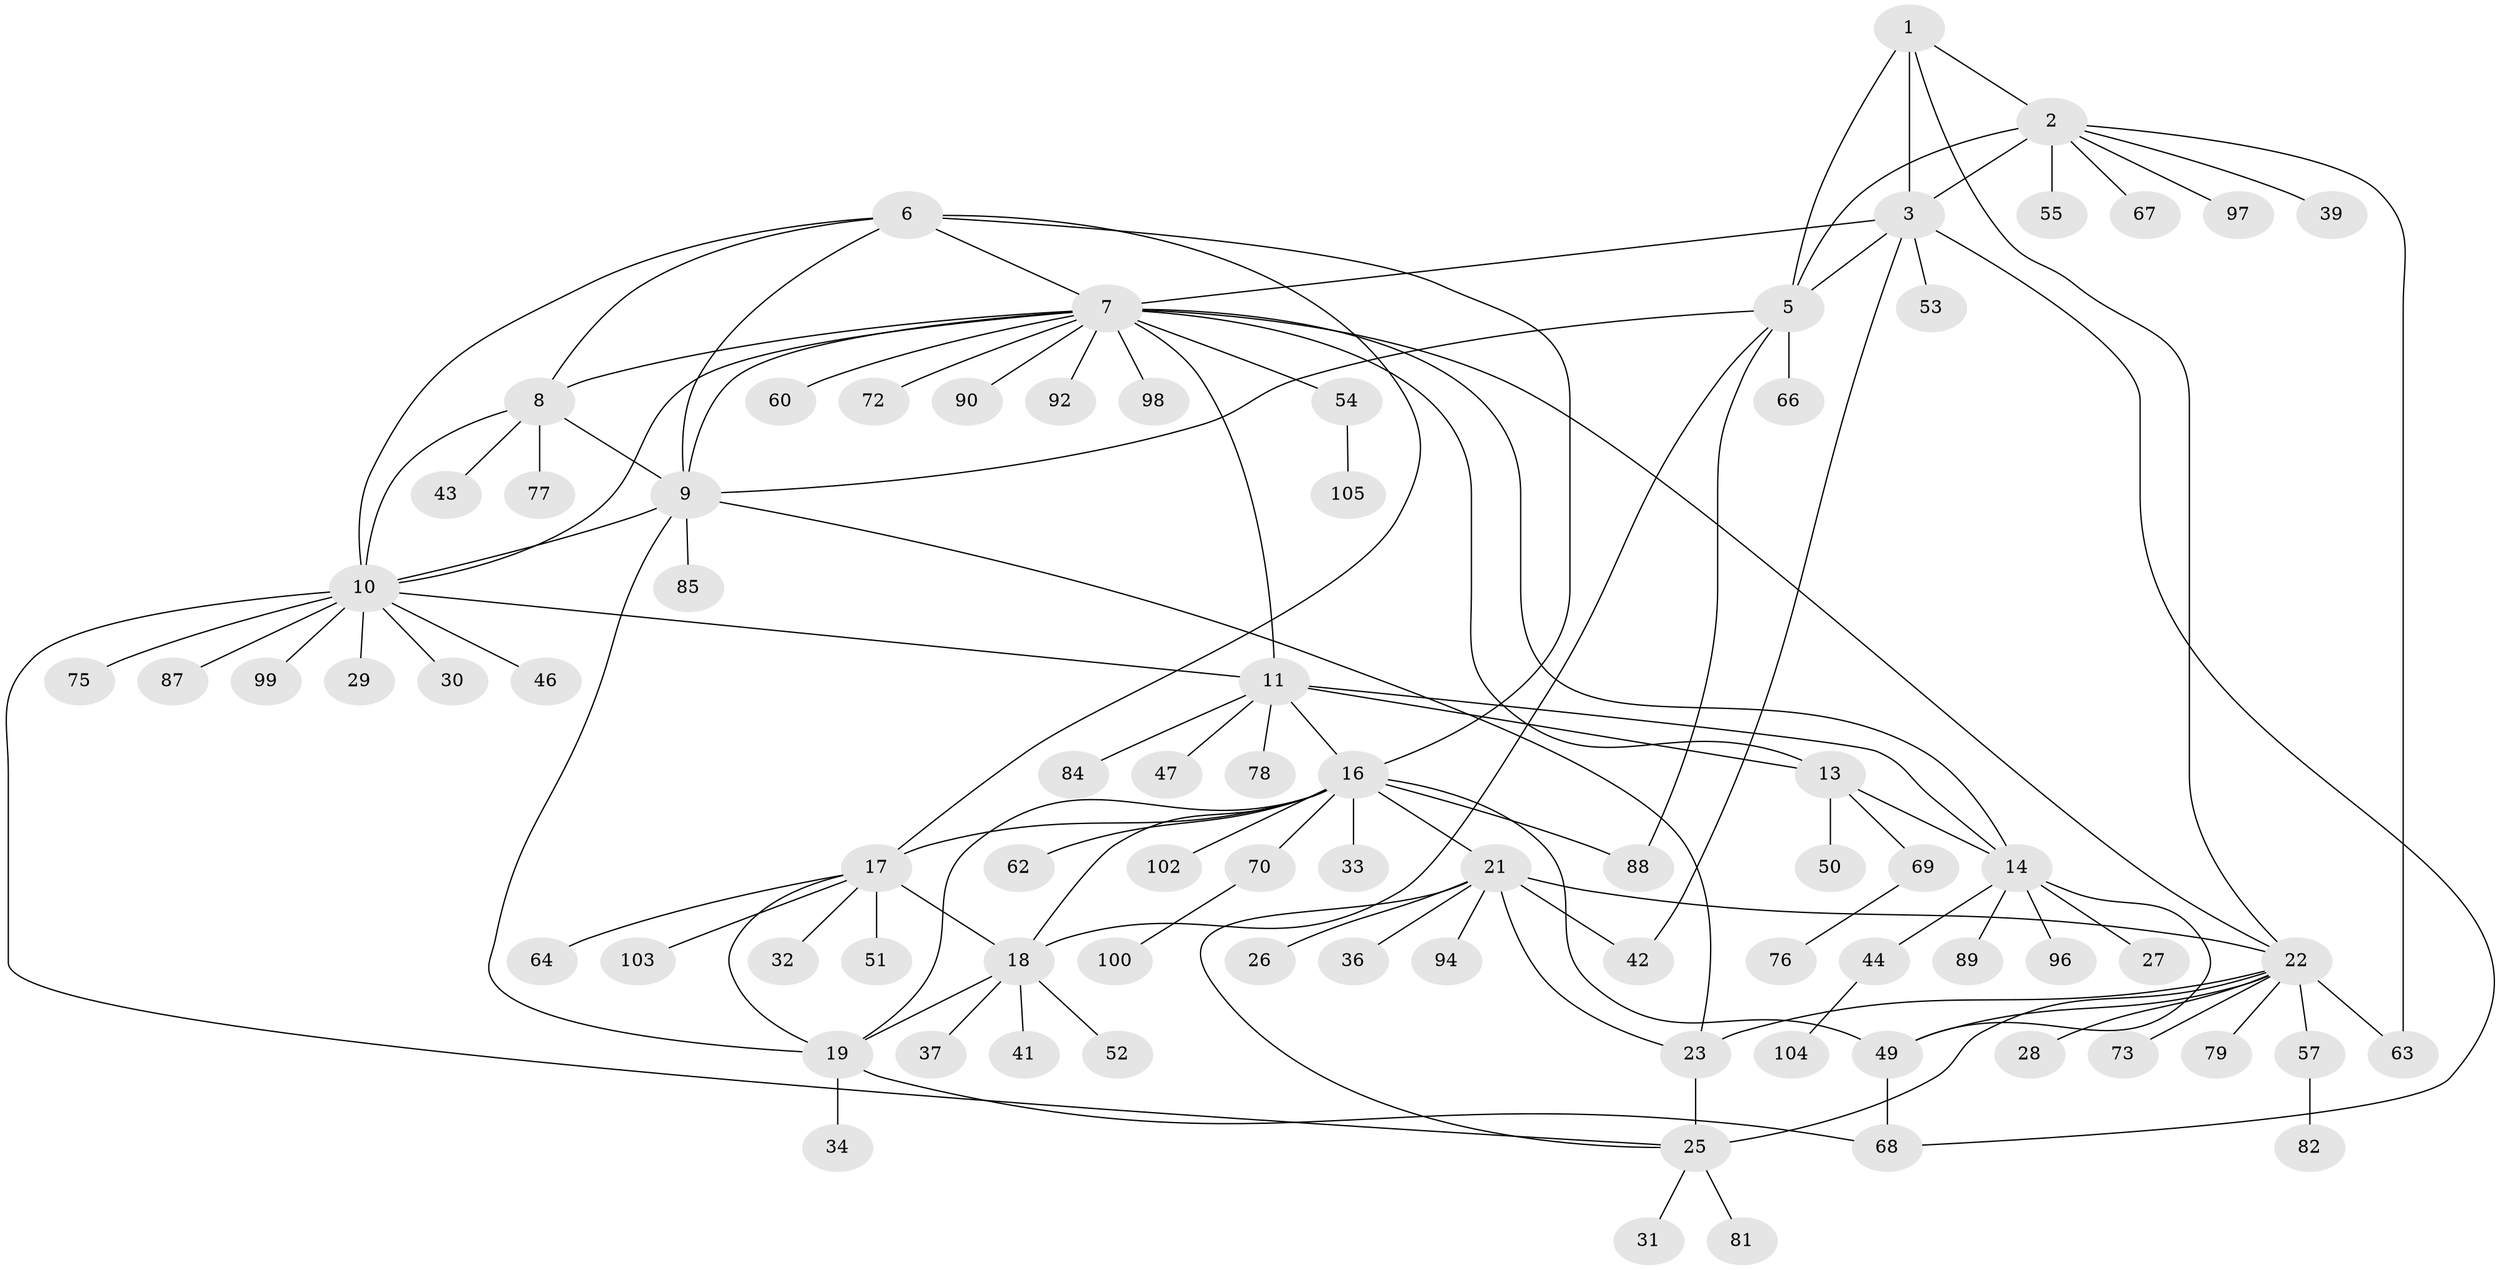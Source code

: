 // original degree distribution, {6: 0.02830188679245283, 10: 0.03773584905660377, 4: 0.02830188679245283, 8: 0.04716981132075472, 7: 0.07547169811320754, 9: 0.02830188679245283, 5: 0.018867924528301886, 1: 0.5754716981132075, 2: 0.10377358490566038, 3: 0.05660377358490566}
// Generated by graph-tools (version 1.1) at 2025/11/02/27/25 16:11:33]
// undirected, 81 vertices, 115 edges
graph export_dot {
graph [start="1"]
  node [color=gray90,style=filled];
  1 [super="+48"];
  2 [super="+56"];
  3 [super="+4"];
  5;
  6;
  7 [super="+15"];
  8 [super="+58"];
  9 [super="+71"];
  10 [super="+35"];
  11 [super="+12"];
  13 [super="+61"];
  14 [super="+59"];
  16 [super="+20"];
  17 [super="+74"];
  18 [super="+40"];
  19 [super="+91"];
  21 [super="+101"];
  22 [super="+24"];
  23;
  25 [super="+95"];
  26;
  27 [super="+65"];
  28;
  29;
  30;
  31;
  32 [super="+38"];
  33;
  34;
  36;
  37;
  39;
  41;
  42 [super="+86"];
  43;
  44 [super="+45"];
  46;
  47;
  49 [super="+93"];
  50;
  51;
  52;
  53;
  54;
  55;
  57 [super="+80"];
  60;
  62;
  63;
  64;
  66;
  67;
  68 [super="+83"];
  69;
  70;
  72;
  73;
  75;
  76;
  77;
  78;
  79;
  81;
  82;
  84;
  85;
  87;
  88;
  89;
  90 [super="+106"];
  92;
  94;
  96;
  97;
  98;
  99;
  100;
  102;
  103;
  104;
  105;
  1 -- 2;
  1 -- 3 [weight=2];
  1 -- 5;
  1 -- 22;
  2 -- 3 [weight=2];
  2 -- 5;
  2 -- 39;
  2 -- 55;
  2 -- 63;
  2 -- 67;
  2 -- 97;
  3 -- 5 [weight=2];
  3 -- 68;
  3 -- 42;
  3 -- 53;
  3 -- 7;
  5 -- 9;
  5 -- 18;
  5 -- 66;
  5 -- 88;
  6 -- 7;
  6 -- 8;
  6 -- 9;
  6 -- 10;
  6 -- 16;
  6 -- 17;
  7 -- 8;
  7 -- 9;
  7 -- 10;
  7 -- 60;
  7 -- 92;
  7 -- 98;
  7 -- 72;
  7 -- 11 [weight=2];
  7 -- 13;
  7 -- 14;
  7 -- 54;
  7 -- 22;
  7 -- 90;
  8 -- 9;
  8 -- 10;
  8 -- 43;
  8 -- 77;
  9 -- 10;
  9 -- 23;
  9 -- 19;
  9 -- 85;
  10 -- 29;
  10 -- 30;
  10 -- 46;
  10 -- 87;
  10 -- 99;
  10 -- 75;
  10 -- 11;
  10 -- 25;
  11 -- 13 [weight=2];
  11 -- 14 [weight=2];
  11 -- 78;
  11 -- 84;
  11 -- 47;
  11 -- 16;
  13 -- 14;
  13 -- 50;
  13 -- 69;
  14 -- 27;
  14 -- 44;
  14 -- 89;
  14 -- 96;
  14 -- 49;
  16 -- 17 [weight=2];
  16 -- 18 [weight=2];
  16 -- 19 [weight=2];
  16 -- 49;
  16 -- 62;
  16 -- 70;
  16 -- 88;
  16 -- 33;
  16 -- 21;
  16 -- 102;
  17 -- 18;
  17 -- 19;
  17 -- 32;
  17 -- 51;
  17 -- 64;
  17 -- 103;
  18 -- 19;
  18 -- 37;
  18 -- 41;
  18 -- 52;
  19 -- 34;
  19 -- 68;
  21 -- 22 [weight=2];
  21 -- 23;
  21 -- 25;
  21 -- 26;
  21 -- 36;
  21 -- 42;
  21 -- 94;
  22 -- 23 [weight=2];
  22 -- 25 [weight=2];
  22 -- 28;
  22 -- 57;
  22 -- 63;
  22 -- 79;
  22 -- 49;
  22 -- 73;
  23 -- 25;
  25 -- 31;
  25 -- 81;
  44 -- 104;
  49 -- 68;
  54 -- 105;
  57 -- 82;
  69 -- 76;
  70 -- 100;
}
